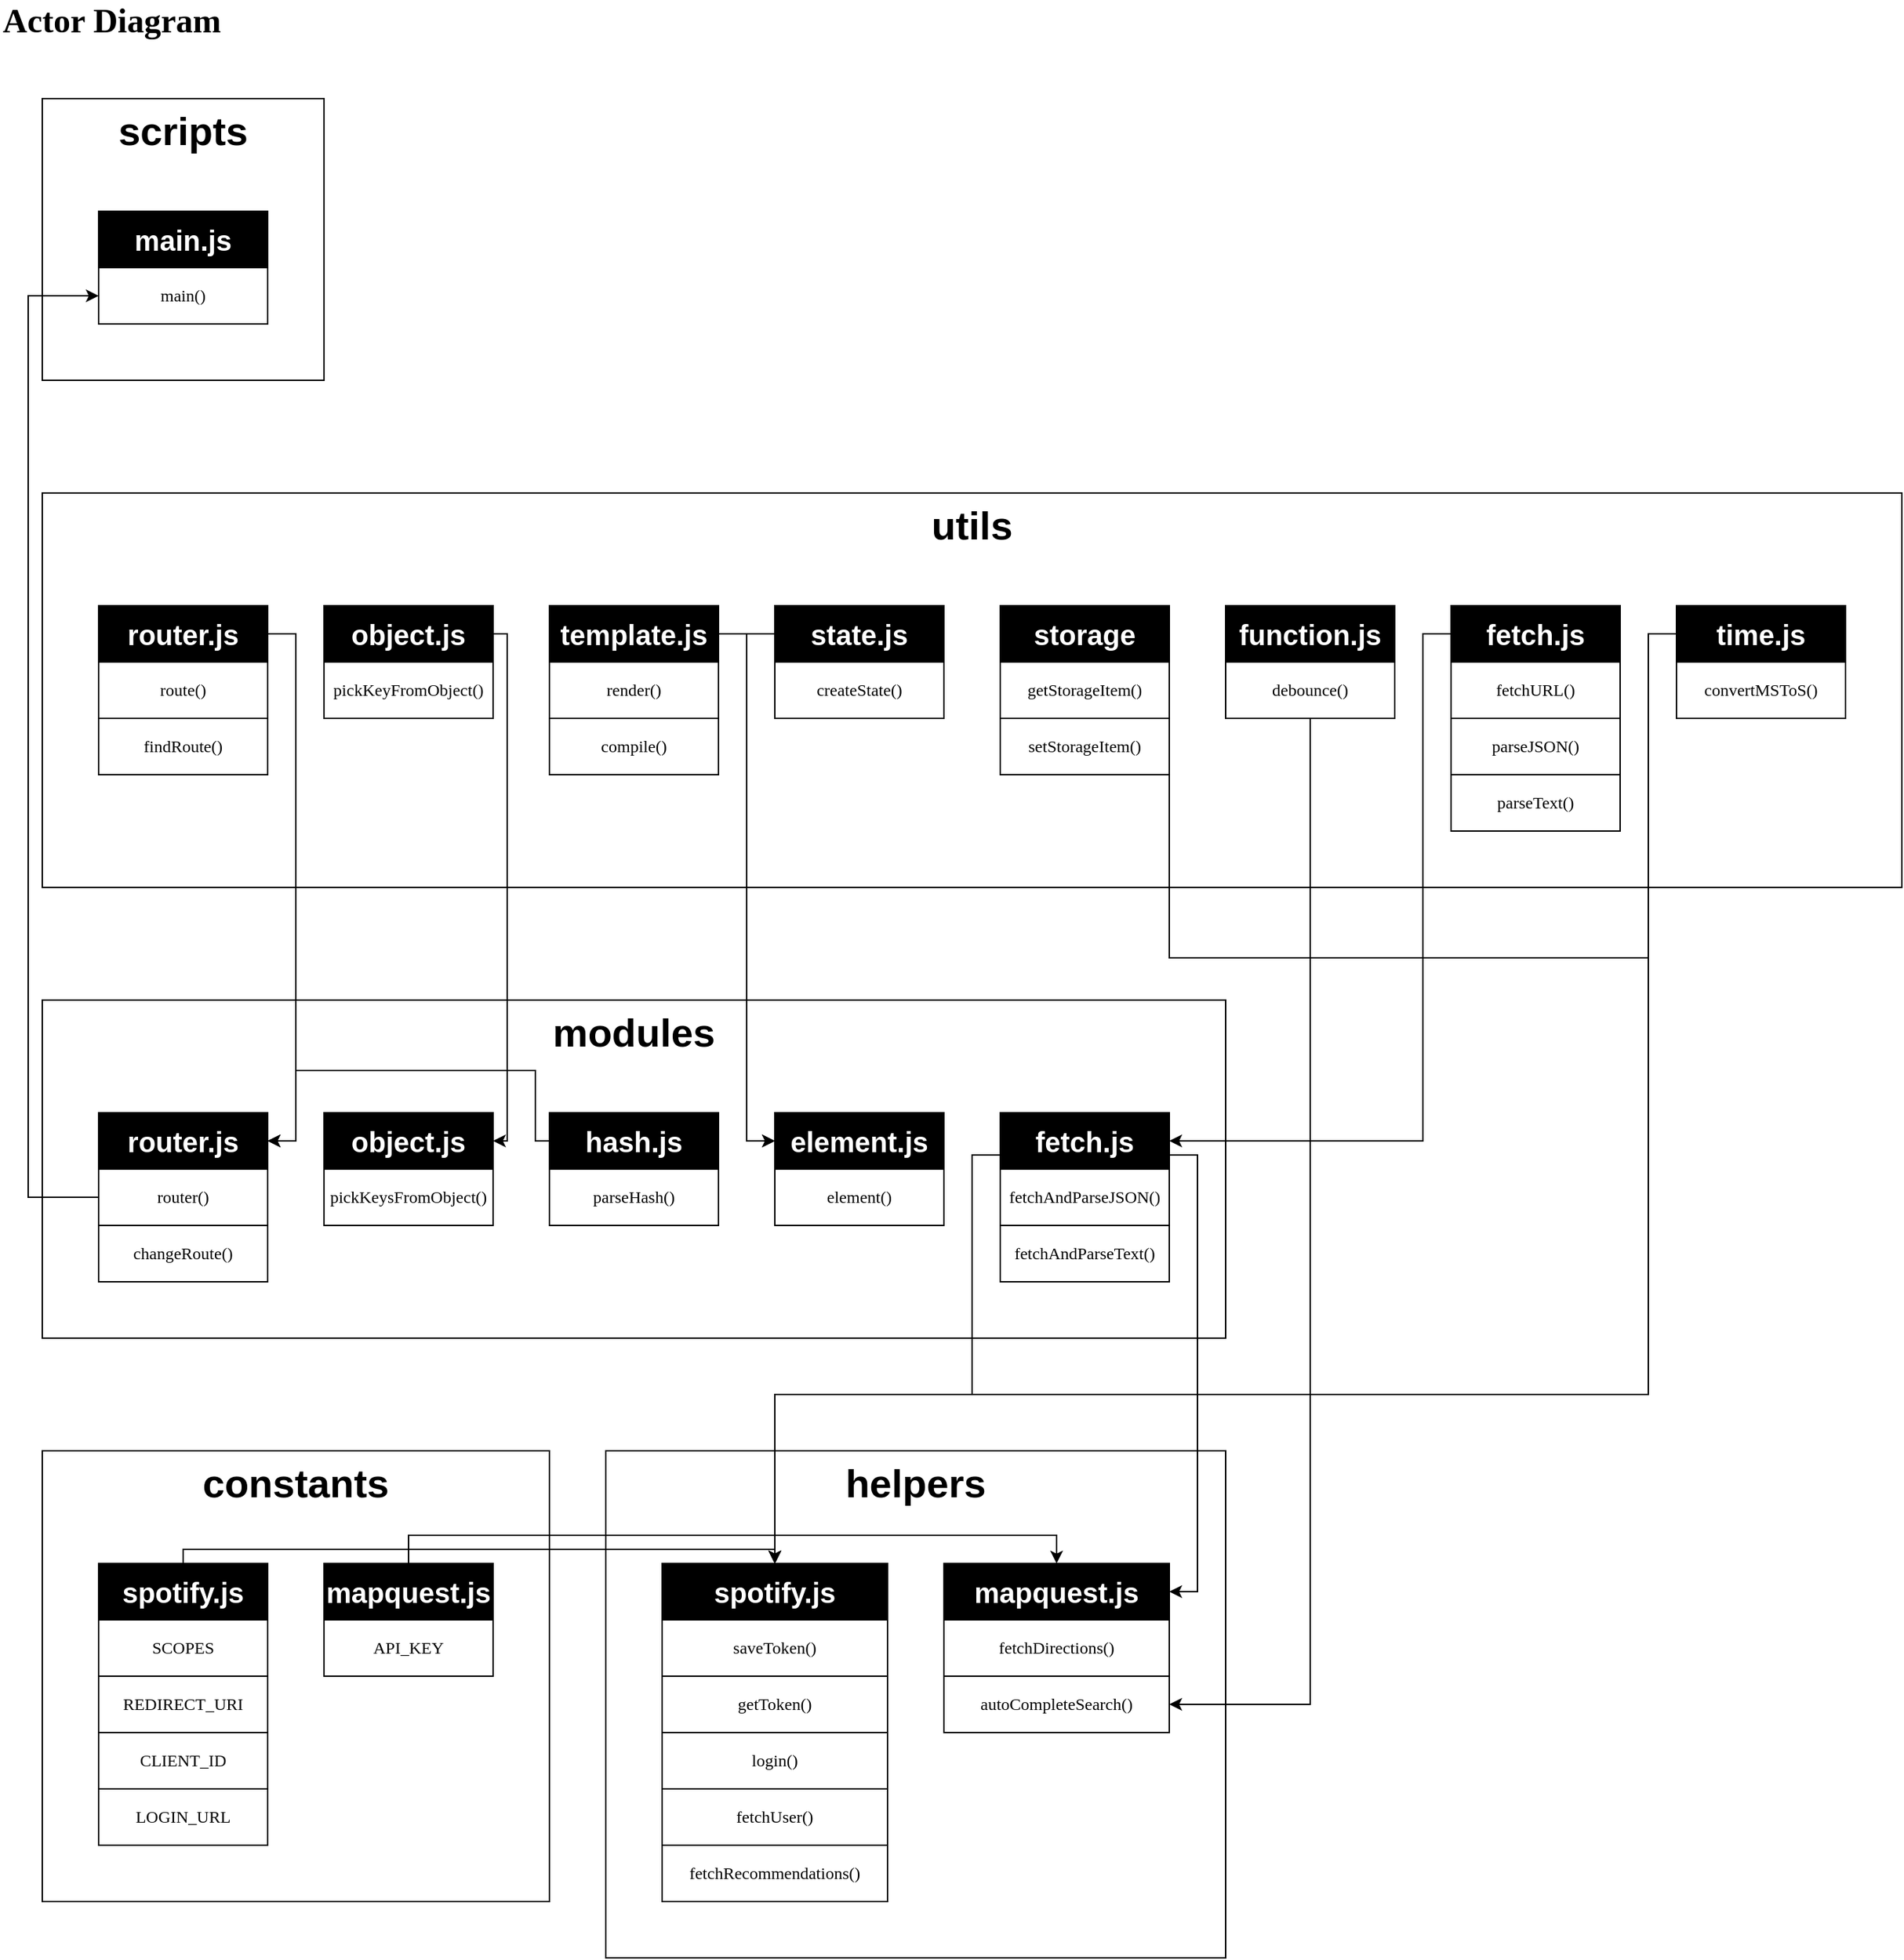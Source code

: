 <mxfile version="14.3.0" type="github">
  <diagram id="JOwolYdNJfJyaOSKJtK-" name="Page-1">
    <mxGraphModel dx="2431" dy="1332" grid="1" gridSize="10" guides="1" tooltips="1" connect="1" arrows="1" fold="1" page="1" pageScale="1" pageWidth="1169" pageHeight="827" math="0" shadow="0">
      <root>
        <mxCell id="0" />
        <mxCell id="1" parent="0" />
        <mxCell id="Y1716dMgPCCwzFUIhczp-1" value="Actor Diagram" style="text;html=1;align=left;verticalAlign=middle;resizable=0;points=[];autosize=1;fontSize=24;fontStyle=1;fontFamily=Raleway;fontSource=https%3A%2F%2Ffonts.googleapis.com%2Fcss%3Ffamily%3DRaleway;" parent="1" vertex="1">
          <mxGeometry x="10" y="10" width="190" height="30" as="geometry" />
        </mxCell>
        <mxCell id="Y1716dMgPCCwzFUIhczp-30" value="" style="group" parent="1" vertex="1" connectable="0">
          <mxGeometry x="40" y="80" width="200" height="200" as="geometry" />
        </mxCell>
        <mxCell id="Y1716dMgPCCwzFUIhczp-20" value="scripts" style="whiteSpace=wrap;html=1;fontSize=28;align=center;fontStyle=1;verticalAlign=top;fillColor=none;" parent="Y1716dMgPCCwzFUIhczp-30" vertex="1">
          <mxGeometry width="200" height="200" as="geometry" />
        </mxCell>
        <mxCell id="Y1716dMgPCCwzFUIhczp-2" value="main.js" style="whiteSpace=wrap;html=1;fontSize=20;align=center;fontStyle=1;fillColor=#000000;fontColor=#FFFFFF;" parent="Y1716dMgPCCwzFUIhczp-30" vertex="1">
          <mxGeometry x="40" y="80" width="120" height="40" as="geometry" />
        </mxCell>
        <mxCell id="Y1716dMgPCCwzFUIhczp-3" value="&lt;span style=&quot;font-weight: normal; font-size: 12px;&quot;&gt;&lt;font data-font-src=&quot;https://fonts.googleapis.com/css?family=Inconsolata&quot; face=&quot;Inconsolata&quot; style=&quot;font-size: 12px;&quot;&gt;main()&lt;/font&gt;&lt;/span&gt;" style="whiteSpace=wrap;html=1;fontSize=12;align=center;fontStyle=1;" parent="Y1716dMgPCCwzFUIhczp-30" vertex="1">
          <mxGeometry x="40" y="120" width="120" height="40" as="geometry" />
        </mxCell>
        <mxCell id="Y1716dMgPCCwzFUIhczp-76" value="helpers" style="whiteSpace=wrap;html=1;fontSize=28;align=center;fontStyle=1;verticalAlign=top;fillColor=none;" parent="1" vertex="1">
          <mxGeometry x="440" y="1040" width="440" height="360" as="geometry" />
        </mxCell>
        <mxCell id="Y1716dMgPCCwzFUIhczp-77" value="spotify.js" style="whiteSpace=wrap;html=1;fontSize=20;align=center;fontStyle=1;fontColor=#FFFFFF;fillColor=#000000;" parent="1" vertex="1">
          <mxGeometry x="480" y="1120" width="160" height="40" as="geometry" />
        </mxCell>
        <mxCell id="Y1716dMgPCCwzFUIhczp-78" value="&lt;font face=&quot;Inconsolata&quot;&gt;&lt;span style=&quot;font-weight: normal&quot;&gt;saveToken()&lt;/span&gt;&lt;/font&gt;" style="whiteSpace=wrap;html=1;fontSize=12;align=center;fontStyle=1" parent="1" vertex="1">
          <mxGeometry x="480" y="1160" width="160" height="40" as="geometry" />
        </mxCell>
        <mxCell id="Y1716dMgPCCwzFUIhczp-79" value="&lt;font face=&quot;Inconsolata&quot;&gt;&lt;span style=&quot;font-weight: normal&quot;&gt;fetchUser()&lt;br&gt;&lt;/span&gt;&lt;/font&gt;" style="whiteSpace=wrap;html=1;fontSize=12;align=center;fontStyle=1" parent="1" vertex="1">
          <mxGeometry x="480" y="1280" width="160" height="40" as="geometry" />
        </mxCell>
        <mxCell id="Y1716dMgPCCwzFUIhczp-80" value="&lt;font face=&quot;Inconsolata&quot;&gt;&lt;span style=&quot;font-weight: normal&quot;&gt;fetchRecommendations()&lt;br&gt;&lt;/span&gt;&lt;/font&gt;" style="whiteSpace=wrap;html=1;fontSize=12;align=center;fontStyle=1" parent="1" vertex="1">
          <mxGeometry x="480" y="1320" width="160" height="40" as="geometry" />
        </mxCell>
        <mxCell id="Y1716dMgPCCwzFUIhczp-81" value="&lt;font face=&quot;Inconsolata&quot;&gt;&lt;span style=&quot;font-weight: normal&quot;&gt;getToken()&lt;br&gt;&lt;/span&gt;&lt;/font&gt;" style="whiteSpace=wrap;html=1;fontSize=12;align=center;fontStyle=1" parent="1" vertex="1">
          <mxGeometry x="480" y="1200" width="160" height="40" as="geometry" />
        </mxCell>
        <mxCell id="Y1716dMgPCCwzFUIhczp-82" value="mapquest.js" style="whiteSpace=wrap;html=1;fontSize=20;align=center;fontStyle=1;fontColor=#FFFFFF;fillColor=#000000;" parent="1" vertex="1">
          <mxGeometry x="680" y="1120" width="160" height="40" as="geometry" />
        </mxCell>
        <mxCell id="Y1716dMgPCCwzFUIhczp-83" value="&lt;font face=&quot;Inconsolata&quot;&gt;&lt;span style=&quot;font-weight: normal&quot;&gt;fetchDirections()&lt;/span&gt;&lt;/font&gt;" style="whiteSpace=wrap;html=1;fontSize=12;align=center;fontStyle=1" parent="1" vertex="1">
          <mxGeometry x="680" y="1160" width="160" height="40" as="geometry" />
        </mxCell>
        <mxCell id="Y1716dMgPCCwzFUIhczp-87" value="&lt;font face=&quot;Inconsolata&quot;&gt;&lt;span style=&quot;font-weight: normal&quot;&gt;login()&lt;br&gt;&lt;/span&gt;&lt;/font&gt;" style="whiteSpace=wrap;html=1;fontSize=12;align=center;fontStyle=1" parent="1" vertex="1">
          <mxGeometry x="480" y="1240" width="160" height="40" as="geometry" />
        </mxCell>
        <mxCell id="Y1716dMgPCCwzFUIhczp-88" value="&lt;font face=&quot;Inconsolata&quot;&gt;&lt;span style=&quot;font-weight: normal&quot;&gt;autoCompleteSearch()&lt;/span&gt;&lt;/font&gt;" style="whiteSpace=wrap;html=1;fontSize=12;align=center;fontStyle=1" parent="1" vertex="1">
          <mxGeometry x="680" y="1200" width="160" height="40" as="geometry" />
        </mxCell>
        <mxCell id="Y1716dMgPCCwzFUIhczp-44" value="modules" style="whiteSpace=wrap;html=1;fontSize=28;align=center;fontStyle=1;verticalAlign=top;fillColor=none;" parent="1" vertex="1">
          <mxGeometry x="40" y="720" width="840" height="240" as="geometry" />
        </mxCell>
        <mxCell id="Y1716dMgPCCwzFUIhczp-117" style="edgeStyle=orthogonalEdgeStyle;rounded=0;orthogonalLoop=1;jettySize=auto;html=1;exitX=1;exitY=0.75;exitDx=0;exitDy=0;startArrow=none;startFill=0;endArrow=classic;endFill=1;fontSize=28;fontColor=#000000;entryX=1;entryY=0.5;entryDx=0;entryDy=0;" parent="1" source="Y1716dMgPCCwzFUIhczp-47" target="Y1716dMgPCCwzFUIhczp-82" edge="1">
          <mxGeometry relative="1" as="geometry" />
        </mxCell>
        <mxCell id="Y1716dMgPCCwzFUIhczp-118" style="edgeStyle=orthogonalEdgeStyle;rounded=0;orthogonalLoop=1;jettySize=auto;html=1;exitX=0;exitY=0.75;exitDx=0;exitDy=0;startArrow=none;startFill=0;endArrow=classic;endFill=1;fontSize=28;fontColor=#000000;entryX=0.5;entryY=0;entryDx=0;entryDy=0;" parent="1" source="Y1716dMgPCCwzFUIhczp-47" target="Y1716dMgPCCwzFUIhczp-77" edge="1">
          <mxGeometry relative="1" as="geometry">
            <Array as="points">
              <mxPoint x="700" y="830" />
              <mxPoint x="700" y="1000" />
              <mxPoint x="560" y="1000" />
            </Array>
          </mxGeometry>
        </mxCell>
        <mxCell id="Y1716dMgPCCwzFUIhczp-47" value="fetch.js" style="whiteSpace=wrap;html=1;fontSize=20;align=center;fontStyle=1;fontColor=#FFFFFF;fillColor=#000000;" parent="1" vertex="1">
          <mxGeometry x="720" y="800" width="120" height="40" as="geometry" />
        </mxCell>
        <mxCell id="Y1716dMgPCCwzFUIhczp-48" value="&lt;font face=&quot;Inconsolata&quot;&gt;&lt;span style=&quot;font-weight: normal&quot;&gt;fetchAndParseJSON()&lt;/span&gt;&lt;/font&gt;" style="whiteSpace=wrap;html=1;fontSize=12;align=center;fontStyle=1" parent="1" vertex="1">
          <mxGeometry x="720" y="840" width="120" height="40" as="geometry" />
        </mxCell>
        <mxCell id="Y1716dMgPCCwzFUIhczp-50" value="hash.js" style="whiteSpace=wrap;html=1;fontSize=20;align=center;fontStyle=1;fontColor=#FFFFFF;fillColor=#000000;" parent="1" vertex="1">
          <mxGeometry x="400" y="800" width="120" height="40" as="geometry" />
        </mxCell>
        <mxCell id="Y1716dMgPCCwzFUIhczp-119" style="edgeStyle=orthogonalEdgeStyle;rounded=0;orthogonalLoop=1;jettySize=auto;html=1;startArrow=none;startFill=0;endArrow=classic;endFill=1;fontSize=28;fontColor=#000000;exitX=0;exitY=0.5;exitDx=0;exitDy=0;" parent="1" source="Y1716dMgPCCwzFUIhczp-50" target="Y1716dMgPCCwzFUIhczp-64" edge="1">
          <mxGeometry relative="1" as="geometry">
            <Array as="points">
              <mxPoint x="390" y="820" />
              <mxPoint x="390" y="770" />
              <mxPoint x="220" y="770" />
              <mxPoint x="220" y="820" />
            </Array>
          </mxGeometry>
        </mxCell>
        <mxCell id="Y1716dMgPCCwzFUIhczp-51" value="&lt;font face=&quot;Inconsolata&quot;&gt;&lt;span style=&quot;font-weight: normal&quot;&gt;parseHash()&lt;/span&gt;&lt;/font&gt;" style="whiteSpace=wrap;html=1;fontSize=12;align=center;fontStyle=1" parent="1" vertex="1">
          <mxGeometry x="400" y="840" width="120" height="40" as="geometry" />
        </mxCell>
        <mxCell id="Y1716dMgPCCwzFUIhczp-52" value="element.js" style="whiteSpace=wrap;html=1;fontSize=20;align=center;fontStyle=1;fillColor=#000000;fontColor=#FFFFFF;" parent="1" vertex="1">
          <mxGeometry x="560" y="800" width="120" height="40" as="geometry" />
        </mxCell>
        <mxCell id="Y1716dMgPCCwzFUIhczp-53" value="&lt;span style=&quot;font-weight: normal ; font-size: 12px&quot;&gt;&lt;font data-font-src=&quot;https://fonts.googleapis.com/css?family=Inconsolata&quot; face=&quot;Inconsolata&quot; style=&quot;font-size: 12px&quot;&gt;element()&lt;/font&gt;&lt;/span&gt;" style="whiteSpace=wrap;html=1;fontSize=12;align=center;fontStyle=1" parent="1" vertex="1">
          <mxGeometry x="560" y="840" width="120" height="40" as="geometry" />
        </mxCell>
        <mxCell id="Y1716dMgPCCwzFUIhczp-56" value="&lt;font face=&quot;Inconsolata&quot;&gt;&lt;span style=&quot;font-weight: normal&quot;&gt;fetchAndParseText()&lt;/span&gt;&lt;/font&gt;" style="whiteSpace=wrap;html=1;fontSize=12;align=center;fontStyle=1" parent="1" vertex="1">
          <mxGeometry x="720" y="880" width="120" height="40" as="geometry" />
        </mxCell>
        <mxCell id="Y1716dMgPCCwzFUIhczp-57" value="object.js" style="whiteSpace=wrap;html=1;fontSize=20;align=center;fontStyle=1;fontColor=#FFFFFF;fillColor=#000000;" parent="1" vertex="1">
          <mxGeometry x="240" y="800" width="120" height="40" as="geometry" />
        </mxCell>
        <mxCell id="Y1716dMgPCCwzFUIhczp-58" value="&lt;font face=&quot;Inconsolata&quot;&gt;&lt;span style=&quot;font-weight: normal&quot;&gt;pickKeysFromObject()&lt;/span&gt;&lt;/font&gt;" style="whiteSpace=wrap;html=1;fontSize=12;align=center;fontStyle=1" parent="1" vertex="1">
          <mxGeometry x="240" y="840" width="120" height="40" as="geometry" />
        </mxCell>
        <mxCell id="Y1716dMgPCCwzFUIhczp-124" style="edgeStyle=orthogonalEdgeStyle;rounded=0;orthogonalLoop=1;jettySize=auto;html=1;exitX=0;exitY=0.5;exitDx=0;exitDy=0;entryX=0;entryY=0.5;entryDx=0;entryDy=0;startArrow=none;startFill=0;endArrow=classic;endFill=1;fontSize=28;fontColor=#000000;" parent="1" source="Y1716dMgPCCwzFUIhczp-63" target="Y1716dMgPCCwzFUIhczp-3" edge="1">
          <mxGeometry relative="1" as="geometry">
            <Array as="points">
              <mxPoint x="30" y="860" />
              <mxPoint x="30" y="220" />
            </Array>
          </mxGeometry>
        </mxCell>
        <mxCell id="Y1716dMgPCCwzFUIhczp-63" value="&lt;span style=&quot;font-weight: normal ; font-size: 12px&quot;&gt;&lt;font data-font-src=&quot;https://fonts.googleapis.com/css?family=Inconsolata&quot; face=&quot;Inconsolata&quot; style=&quot;font-size: 12px&quot;&gt;router()&lt;/font&gt;&lt;/span&gt;" style="whiteSpace=wrap;html=1;fontSize=12;align=center;fontStyle=1" parent="1" vertex="1">
          <mxGeometry x="80" y="840" width="120" height="40" as="geometry" />
        </mxCell>
        <mxCell id="Y1716dMgPCCwzFUIhczp-64" value="router.js" style="whiteSpace=wrap;html=1;fontSize=20;align=center;fontStyle=1;fontColor=#FFFFFF;fillColor=#000000;" parent="1" vertex="1">
          <mxGeometry x="80" y="800" width="120" height="40" as="geometry" />
        </mxCell>
        <mxCell id="Y1716dMgPCCwzFUIhczp-71" value="&lt;span style=&quot;font-weight: normal ; font-size: 12px&quot;&gt;&lt;font data-font-src=&quot;https://fonts.googleapis.com/css?family=Inconsolata&quot; face=&quot;Inconsolata&quot; style=&quot;font-size: 12px&quot;&gt;changeRoute()&lt;/font&gt;&lt;/span&gt;" style="whiteSpace=wrap;html=1;fontSize=12;align=center;fontStyle=1" parent="1" vertex="1">
          <mxGeometry x="80" y="880" width="120" height="40" as="geometry" />
        </mxCell>
        <mxCell id="Y1716dMgPCCwzFUIhczp-21" value="constants" style="whiteSpace=wrap;html=1;fontSize=28;align=center;fontStyle=1;verticalAlign=top;fillColor=none;" parent="1" vertex="1">
          <mxGeometry x="40" y="1040" width="360" height="320" as="geometry" />
        </mxCell>
        <mxCell id="Y1716dMgPCCwzFUIhczp-123" style="edgeStyle=orthogonalEdgeStyle;rounded=0;orthogonalLoop=1;jettySize=auto;html=1;entryX=0.5;entryY=0;entryDx=0;entryDy=0;startArrow=none;startFill=0;endArrow=classic;endFill=1;fontSize=28;fontColor=#000000;" parent="1" source="Y1716dMgPCCwzFUIhczp-14" target="Y1716dMgPCCwzFUIhczp-77" edge="1">
          <mxGeometry relative="1" as="geometry">
            <Array as="points">
              <mxPoint x="140" y="1110" />
              <mxPoint x="560" y="1110" />
            </Array>
          </mxGeometry>
        </mxCell>
        <mxCell id="Y1716dMgPCCwzFUIhczp-14" value="spotify.js" style="whiteSpace=wrap;html=1;fontSize=20;align=center;fontStyle=1;fontColor=#FFFFFF;fillColor=#000000;" parent="1" vertex="1">
          <mxGeometry x="80" y="1120" width="120" height="40" as="geometry" />
        </mxCell>
        <mxCell id="Y1716dMgPCCwzFUIhczp-15" value="&lt;font face=&quot;Inconsolata&quot;&gt;&lt;span style=&quot;font-weight: normal&quot;&gt;SCOPES&lt;/span&gt;&lt;/font&gt;" style="whiteSpace=wrap;html=1;fontSize=12;align=center;fontStyle=1" parent="1" vertex="1">
          <mxGeometry x="80" y="1160" width="120" height="40" as="geometry" />
        </mxCell>
        <mxCell id="Y1716dMgPCCwzFUIhczp-16" value="&lt;font face=&quot;Inconsolata&quot;&gt;&lt;span style=&quot;font-weight: normal&quot;&gt;REDIRECT_URI&lt;br&gt;&lt;/span&gt;&lt;/font&gt;" style="whiteSpace=wrap;html=1;fontSize=12;align=center;fontStyle=1" parent="1" vertex="1">
          <mxGeometry x="80" y="1200" width="120" height="40" as="geometry" />
        </mxCell>
        <mxCell id="Y1716dMgPCCwzFUIhczp-22" value="&lt;font face=&quot;Inconsolata&quot;&gt;&lt;span style=&quot;font-weight: normal&quot;&gt;CLIENT_ID&lt;br&gt;&lt;/span&gt;&lt;/font&gt;" style="whiteSpace=wrap;html=1;fontSize=12;align=center;fontStyle=1" parent="1" vertex="1">
          <mxGeometry x="80" y="1240" width="120" height="40" as="geometry" />
        </mxCell>
        <mxCell id="Y1716dMgPCCwzFUIhczp-23" value="&lt;font face=&quot;Inconsolata&quot;&gt;&lt;span style=&quot;font-weight: normal&quot;&gt;LOGIN_URL&lt;br&gt;&lt;/span&gt;&lt;/font&gt;" style="whiteSpace=wrap;html=1;fontSize=12;align=center;fontStyle=1" parent="1" vertex="1">
          <mxGeometry x="80" y="1280" width="120" height="40" as="geometry" />
        </mxCell>
        <mxCell id="Y1716dMgPCCwzFUIhczp-122" style="edgeStyle=orthogonalEdgeStyle;rounded=0;orthogonalLoop=1;jettySize=auto;html=1;entryX=0.5;entryY=0;entryDx=0;entryDy=0;startArrow=none;startFill=0;endArrow=classic;endFill=1;fontSize=28;fontColor=#000000;" parent="1" source="Y1716dMgPCCwzFUIhczp-24" target="Y1716dMgPCCwzFUIhczp-82" edge="1">
          <mxGeometry relative="1" as="geometry">
            <Array as="points">
              <mxPoint x="300" y="1100" />
              <mxPoint x="760" y="1100" />
            </Array>
          </mxGeometry>
        </mxCell>
        <mxCell id="Y1716dMgPCCwzFUIhczp-24" value="mapquest.js" style="whiteSpace=wrap;html=1;fontSize=20;align=center;fontStyle=1;fontColor=#FFFFFF;fillColor=#000000;" parent="1" vertex="1">
          <mxGeometry x="240" y="1120" width="120" height="40" as="geometry" />
        </mxCell>
        <mxCell id="Y1716dMgPCCwzFUIhczp-25" value="&lt;font face=&quot;Inconsolata&quot;&gt;&lt;span style=&quot;font-weight: normal&quot;&gt;API_KEY&lt;/span&gt;&lt;/font&gt;" style="whiteSpace=wrap;html=1;fontSize=12;align=center;fontStyle=1" parent="1" vertex="1">
          <mxGeometry x="240" y="1160" width="120" height="40" as="geometry" />
        </mxCell>
        <mxCell id="Y1716dMgPCCwzFUIhczp-32" value="utils" style="whiteSpace=wrap;html=1;fontSize=28;align=center;fontStyle=1;verticalAlign=top;fillColor=none;" parent="1" vertex="1">
          <mxGeometry x="40" y="360" width="1320" height="280" as="geometry" />
        </mxCell>
        <mxCell id="Y1716dMgPCCwzFUIhczp-4" value="&lt;span style=&quot;font-weight: normal ; font-size: 12px&quot;&gt;&lt;font data-font-src=&quot;https://fonts.googleapis.com/css?family=Inconsolata&quot; face=&quot;Inconsolata&quot; style=&quot;font-size: 12px&quot;&gt;render()&lt;/font&gt;&lt;/span&gt;" style="whiteSpace=wrap;html=1;fontSize=12;align=center;fontStyle=1" parent="1" vertex="1">
          <mxGeometry x="400" y="480" width="120" height="40" as="geometry" />
        </mxCell>
        <mxCell id="Y1716dMgPCCwzFUIhczp-110" style="edgeStyle=orthogonalEdgeStyle;rounded=0;orthogonalLoop=1;jettySize=auto;html=1;exitX=1;exitY=0.5;exitDx=0;exitDy=0;startArrow=none;startFill=0;endArrow=classic;endFill=1;fontSize=28;fontColor=#000000;" parent="1" source="Y1716dMgPCCwzFUIhczp-5" edge="1">
          <mxGeometry relative="1" as="geometry">
            <mxPoint x="560" y="820" as="targetPoint" />
            <Array as="points">
              <mxPoint x="540" y="460" />
              <mxPoint x="540" y="820" />
            </Array>
          </mxGeometry>
        </mxCell>
        <mxCell id="Y1716dMgPCCwzFUIhczp-5" value="template.js" style="whiteSpace=wrap;html=1;fontSize=20;align=center;fontStyle=1;fillColor=#000000;fontColor=#FFFFFF;" parent="1" vertex="1">
          <mxGeometry x="400" y="440" width="120" height="40" as="geometry" />
        </mxCell>
        <mxCell id="Y1716dMgPCCwzFUIhczp-105" style="edgeStyle=orthogonalEdgeStyle;rounded=0;orthogonalLoop=1;jettySize=auto;html=1;exitX=1;exitY=0.5;exitDx=0;exitDy=0;entryX=1;entryY=0.5;entryDx=0;entryDy=0;startArrow=none;startFill=0;endArrow=classic;endFill=1;fontSize=28;fontColor=#000000;" parent="1" source="Y1716dMgPCCwzFUIhczp-7" target="Y1716dMgPCCwzFUIhczp-64" edge="1">
          <mxGeometry relative="1" as="geometry" />
        </mxCell>
        <mxCell id="Y1716dMgPCCwzFUIhczp-7" value="router.js" style="whiteSpace=wrap;html=1;fontSize=20;align=center;fontStyle=1;fontColor=#FFFFFF;fillColor=#000000;" parent="1" vertex="1">
          <mxGeometry x="80" y="440" width="120" height="40" as="geometry" />
        </mxCell>
        <mxCell id="Y1716dMgPCCwzFUIhczp-9" value="&lt;span style=&quot;font-weight: normal ; font-size: 12px&quot;&gt;&lt;font data-font-src=&quot;https://fonts.googleapis.com/css?family=Inconsolata&quot; face=&quot;Inconsolata&quot; style=&quot;font-size: 12px&quot;&gt;route()&lt;/font&gt;&lt;/span&gt;" style="whiteSpace=wrap;html=1;fontSize=12;align=center;fontStyle=1" parent="1" vertex="1">
          <mxGeometry x="80" y="480" width="120" height="40" as="geometry" />
        </mxCell>
        <mxCell id="Y1716dMgPCCwzFUIhczp-115" style="edgeStyle=orthogonalEdgeStyle;rounded=0;orthogonalLoop=1;jettySize=auto;html=1;entryX=1;entryY=0.5;entryDx=0;entryDy=0;startArrow=none;startFill=0;endArrow=classic;endFill=1;fontSize=28;fontColor=#000000;" parent="1" source="Y1716dMgPCCwzFUIhczp-33" target="Y1716dMgPCCwzFUIhczp-47" edge="1">
          <mxGeometry relative="1" as="geometry">
            <Array as="points">
              <mxPoint x="1020" y="460" />
              <mxPoint x="1020" y="820" />
            </Array>
          </mxGeometry>
        </mxCell>
        <mxCell id="Y1716dMgPCCwzFUIhczp-33" value="fetch.js" style="whiteSpace=wrap;html=1;fontSize=20;align=center;fontStyle=1;fontColor=#FFFFFF;fillColor=#000000;" parent="1" vertex="1">
          <mxGeometry x="1040" y="440" width="120" height="40" as="geometry" />
        </mxCell>
        <mxCell id="Y1716dMgPCCwzFUIhczp-34" value="&lt;font face=&quot;Inconsolata&quot;&gt;&lt;span style=&quot;font-weight: normal&quot;&gt;fetchURL()&lt;/span&gt;&lt;/font&gt;" style="whiteSpace=wrap;html=1;fontSize=12;align=center;fontStyle=1" parent="1" vertex="1">
          <mxGeometry x="1040" y="480" width="120" height="40" as="geometry" />
        </mxCell>
        <mxCell id="Y1716dMgPCCwzFUIhczp-35" value="&lt;font face=&quot;Inconsolata&quot;&gt;&lt;span style=&quot;font-weight: normal&quot;&gt;parseJSON()&lt;br&gt;&lt;/span&gt;&lt;/font&gt;" style="whiteSpace=wrap;html=1;fontSize=12;align=center;fontStyle=1" parent="1" vertex="1">
          <mxGeometry x="1040" y="520" width="120" height="40" as="geometry" />
        </mxCell>
        <mxCell id="Y1716dMgPCCwzFUIhczp-106" style="edgeStyle=orthogonalEdgeStyle;rounded=0;orthogonalLoop=1;jettySize=auto;html=1;exitX=1;exitY=0.5;exitDx=0;exitDy=0;entryX=1;entryY=0.5;entryDx=0;entryDy=0;startArrow=none;startFill=0;endArrow=classic;endFill=1;fontSize=28;fontColor=#000000;" parent="1" source="Y1716dMgPCCwzFUIhczp-38" target="Y1716dMgPCCwzFUIhczp-57" edge="1">
          <mxGeometry relative="1" as="geometry">
            <Array as="points">
              <mxPoint x="370" y="460" />
              <mxPoint x="370" y="820" />
            </Array>
          </mxGeometry>
        </mxCell>
        <mxCell id="Y1716dMgPCCwzFUIhczp-38" value="object.js" style="whiteSpace=wrap;html=1;fontSize=20;align=center;fontStyle=1;fontColor=#FFFFFF;fillColor=#000000;" parent="1" vertex="1">
          <mxGeometry x="240" y="440" width="120" height="40" as="geometry" />
        </mxCell>
        <mxCell id="Y1716dMgPCCwzFUIhczp-39" value="&lt;font face=&quot;Inconsolata&quot;&gt;&lt;span style=&quot;font-weight: normal&quot;&gt;pickKeyFromObject()&lt;/span&gt;&lt;/font&gt;" style="whiteSpace=wrap;html=1;fontSize=12;align=center;fontStyle=1" parent="1" vertex="1">
          <mxGeometry x="240" y="480" width="120" height="40" as="geometry" />
        </mxCell>
        <mxCell id="Y1716dMgPCCwzFUIhczp-120" style="edgeStyle=orthogonalEdgeStyle;rounded=0;orthogonalLoop=1;jettySize=auto;html=1;exitX=0;exitY=0.5;exitDx=0;exitDy=0;entryX=0.5;entryY=0;entryDx=0;entryDy=0;startArrow=none;startFill=0;endArrow=classic;endFill=1;fontSize=28;fontColor=#000000;" parent="1" source="Y1716dMgPCCwzFUIhczp-41" target="Y1716dMgPCCwzFUIhczp-77" edge="1">
          <mxGeometry relative="1" as="geometry">
            <Array as="points">
              <mxPoint x="1180" y="460" />
              <mxPoint x="1180" y="1000" />
              <mxPoint x="560" y="1000" />
            </Array>
          </mxGeometry>
        </mxCell>
        <mxCell id="Y1716dMgPCCwzFUIhczp-41" value="time.js" style="whiteSpace=wrap;html=1;fontSize=20;align=center;fontStyle=1;fontColor=#FFFFFF;fillColor=#000000;" parent="1" vertex="1">
          <mxGeometry x="1200" y="440" width="120" height="40" as="geometry" />
        </mxCell>
        <mxCell id="Y1716dMgPCCwzFUIhczp-42" value="&lt;font face=&quot;Inconsolata&quot;&gt;&lt;span style=&quot;font-weight: normal&quot;&gt;convertMSToS()&lt;/span&gt;&lt;/font&gt;" style="whiteSpace=wrap;html=1;fontSize=12;align=center;fontStyle=1" parent="1" vertex="1">
          <mxGeometry x="1200" y="480" width="120" height="40" as="geometry" />
        </mxCell>
        <mxCell id="Y1716dMgPCCwzFUIhczp-45" value="&lt;span style=&quot;font-weight: normal ; font-size: 12px&quot;&gt;&lt;font data-font-src=&quot;https://fonts.googleapis.com/css?family=Inconsolata&quot; face=&quot;Inconsolata&quot; style=&quot;font-size: 12px&quot;&gt;compile()&lt;/font&gt;&lt;/span&gt;" style="whiteSpace=wrap;html=1;fontSize=12;align=center;fontStyle=1" parent="1" vertex="1">
          <mxGeometry x="400" y="520" width="120" height="40" as="geometry" />
        </mxCell>
        <mxCell id="Y1716dMgPCCwzFUIhczp-55" value="&lt;font face=&quot;Inconsolata&quot;&gt;&lt;span style=&quot;font-weight: normal&quot;&gt;parseText()&lt;br&gt;&lt;/span&gt;&lt;/font&gt;" style="whiteSpace=wrap;html=1;fontSize=12;align=center;fontStyle=1" parent="1" vertex="1">
          <mxGeometry x="1040" y="560" width="120" height="40" as="geometry" />
        </mxCell>
        <mxCell id="Y1716dMgPCCwzFUIhczp-111" style="edgeStyle=orthogonalEdgeStyle;rounded=0;orthogonalLoop=1;jettySize=auto;html=1;exitX=0;exitY=0.5;exitDx=0;exitDy=0;entryX=0;entryY=0.5;entryDx=0;entryDy=0;startArrow=none;startFill=0;endArrow=classic;endFill=1;fontSize=28;fontColor=#000000;" parent="1" source="Y1716dMgPCCwzFUIhczp-59" target="Y1716dMgPCCwzFUIhczp-52" edge="1">
          <mxGeometry relative="1" as="geometry" />
        </mxCell>
        <mxCell id="Y1716dMgPCCwzFUIhczp-59" value="state.js" style="whiteSpace=wrap;html=1;fontSize=20;align=center;fontStyle=1;fillColor=#000000;fontColor=#FFFFFF;" parent="1" vertex="1">
          <mxGeometry x="560" y="440" width="120" height="40" as="geometry" />
        </mxCell>
        <mxCell id="Y1716dMgPCCwzFUIhczp-60" value="&lt;span style=&quot;font-weight: normal ; font-size: 12px&quot;&gt;&lt;font data-font-src=&quot;https://fonts.googleapis.com/css?family=Inconsolata&quot; face=&quot;Inconsolata&quot; style=&quot;font-size: 12px&quot;&gt;createState()&lt;/font&gt;&lt;/span&gt;" style="whiteSpace=wrap;html=1;fontSize=12;align=center;fontStyle=1" parent="1" vertex="1">
          <mxGeometry x="560" y="480" width="120" height="40" as="geometry" />
        </mxCell>
        <mxCell id="Y1716dMgPCCwzFUIhczp-70" value="&lt;font face=&quot;Inconsolata&quot;&gt;&lt;span style=&quot;font-weight: normal&quot;&gt;findRoute()&lt;/span&gt;&lt;/font&gt;" style="whiteSpace=wrap;html=1;fontSize=12;align=center;fontStyle=1" parent="1" vertex="1">
          <mxGeometry x="80" y="520" width="120" height="40" as="geometry" />
        </mxCell>
        <mxCell id="Y1716dMgPCCwzFUIhczp-116" style="edgeStyle=orthogonalEdgeStyle;rounded=0;orthogonalLoop=1;jettySize=auto;html=1;exitX=0.5;exitY=1;exitDx=0;exitDy=0;startArrow=none;startFill=0;endArrow=classic;endFill=1;fontSize=28;fontColor=#000000;entryX=1;entryY=0.5;entryDx=0;entryDy=0;" parent="1" source="Y1716dMgPCCwzFUIhczp-113" target="Y1716dMgPCCwzFUIhczp-88" edge="1">
          <mxGeometry relative="1" as="geometry" />
        </mxCell>
        <mxCell id="Y1716dMgPCCwzFUIhczp-113" value="&lt;font face=&quot;Inconsolata&quot;&gt;&lt;span style=&quot;font-weight: normal&quot;&gt;debounce()&lt;/span&gt;&lt;/font&gt;" style="whiteSpace=wrap;html=1;fontSize=12;align=center;fontStyle=1" parent="1" vertex="1">
          <mxGeometry x="880" y="480" width="120" height="40" as="geometry" />
        </mxCell>
        <mxCell id="Y1716dMgPCCwzFUIhczp-114" value="function.js" style="whiteSpace=wrap;html=1;fontSize=20;align=center;fontStyle=1;fontColor=#FFFFFF;fillColor=#000000;" parent="1" vertex="1">
          <mxGeometry x="880" y="440" width="120" height="40" as="geometry" />
        </mxCell>
        <mxCell id="g5hwUZwlWaMCr0O9z2gW-4" style="edgeStyle=orthogonalEdgeStyle;rounded=0;orthogonalLoop=1;jettySize=auto;html=1;exitX=1;exitY=0.5;exitDx=0;exitDy=0;startArrow=none;startFill=0;endArrow=classic;endFill=1;fontSize=28;fontColor=#000000;" edge="1" parent="1" source="g5hwUZwlWaMCr0O9z2gW-1" target="Y1716dMgPCCwzFUIhczp-77">
          <mxGeometry relative="1" as="geometry">
            <Array as="points">
              <mxPoint x="840" y="690" />
              <mxPoint x="1180" y="690" />
              <mxPoint x="1180" y="1000" />
              <mxPoint x="560" y="1000" />
            </Array>
          </mxGeometry>
        </mxCell>
        <mxCell id="g5hwUZwlWaMCr0O9z2gW-1" value="storage" style="whiteSpace=wrap;html=1;fontSize=20;align=center;fontStyle=1;fontColor=#FFFFFF;fillColor=#000000;" vertex="1" parent="1">
          <mxGeometry x="720" y="440" width="120" height="40" as="geometry" />
        </mxCell>
        <mxCell id="g5hwUZwlWaMCr0O9z2gW-2" value="&lt;font face=&quot;Inconsolata&quot;&gt;&lt;span style=&quot;font-weight: normal&quot;&gt;getStorageItem()&lt;/span&gt;&lt;/font&gt;" style="whiteSpace=wrap;html=1;fontSize=12;align=center;fontStyle=1" vertex="1" parent="1">
          <mxGeometry x="720" y="480" width="120" height="40" as="geometry" />
        </mxCell>
        <mxCell id="g5hwUZwlWaMCr0O9z2gW-3" value="&lt;font face=&quot;Inconsolata&quot;&gt;&lt;span style=&quot;font-weight: normal&quot;&gt;setStorageItem()&lt;/span&gt;&lt;/font&gt;" style="whiteSpace=wrap;html=1;fontSize=12;align=center;fontStyle=1" vertex="1" parent="1">
          <mxGeometry x="720" y="520" width="120" height="40" as="geometry" />
        </mxCell>
      </root>
    </mxGraphModel>
  </diagram>
</mxfile>

